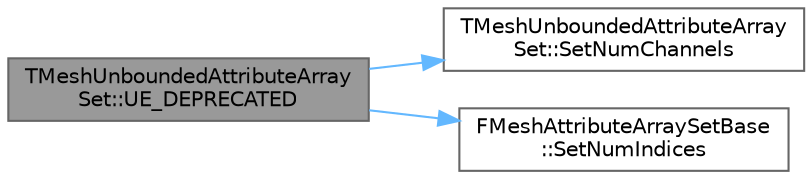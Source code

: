 digraph "TMeshUnboundedAttributeArraySet::UE_DEPRECATED"
{
 // INTERACTIVE_SVG=YES
 // LATEX_PDF_SIZE
  bgcolor="transparent";
  edge [fontname=Helvetica,fontsize=10,labelfontname=Helvetica,labelfontsize=10];
  node [fontname=Helvetica,fontsize=10,shape=box,height=0.2,width=0.4];
  rankdir="LR";
  Node1 [id="Node000001",label="TMeshUnboundedAttributeArray\lSet::UE_DEPRECATED",height=0.2,width=0.4,color="gray40", fillcolor="grey60", style="filled", fontcolor="black",tooltip=" "];
  Node1 -> Node2 [id="edge1_Node000001_Node000002",color="steelblue1",style="solid",tooltip=" "];
  Node2 [id="Node000002",label="TMeshUnboundedAttributeArray\lSet::SetNumChannels",height=0.2,width=0.4,color="grey40", fillcolor="white", style="filled",URL="$d1/d24/classTMeshUnboundedAttributeArraySet.html#accecb9e1e1d045e35b3ab613b985ec54",tooltip="Sets number of channels this attribute has."];
  Node1 -> Node3 [id="edge2_Node000001_Node000003",color="steelblue1",style="solid",tooltip=" "];
  Node3 [id="Node000003",label="FMeshAttributeArraySetBase\l::SetNumIndices",height=0.2,width=0.4,color="grey40", fillcolor="white", style="filled",URL="$d4/d72/classFMeshAttributeArraySetBase.html#a26437254abcea8194c26af2c31d47c1b",tooltip=" "];
}
